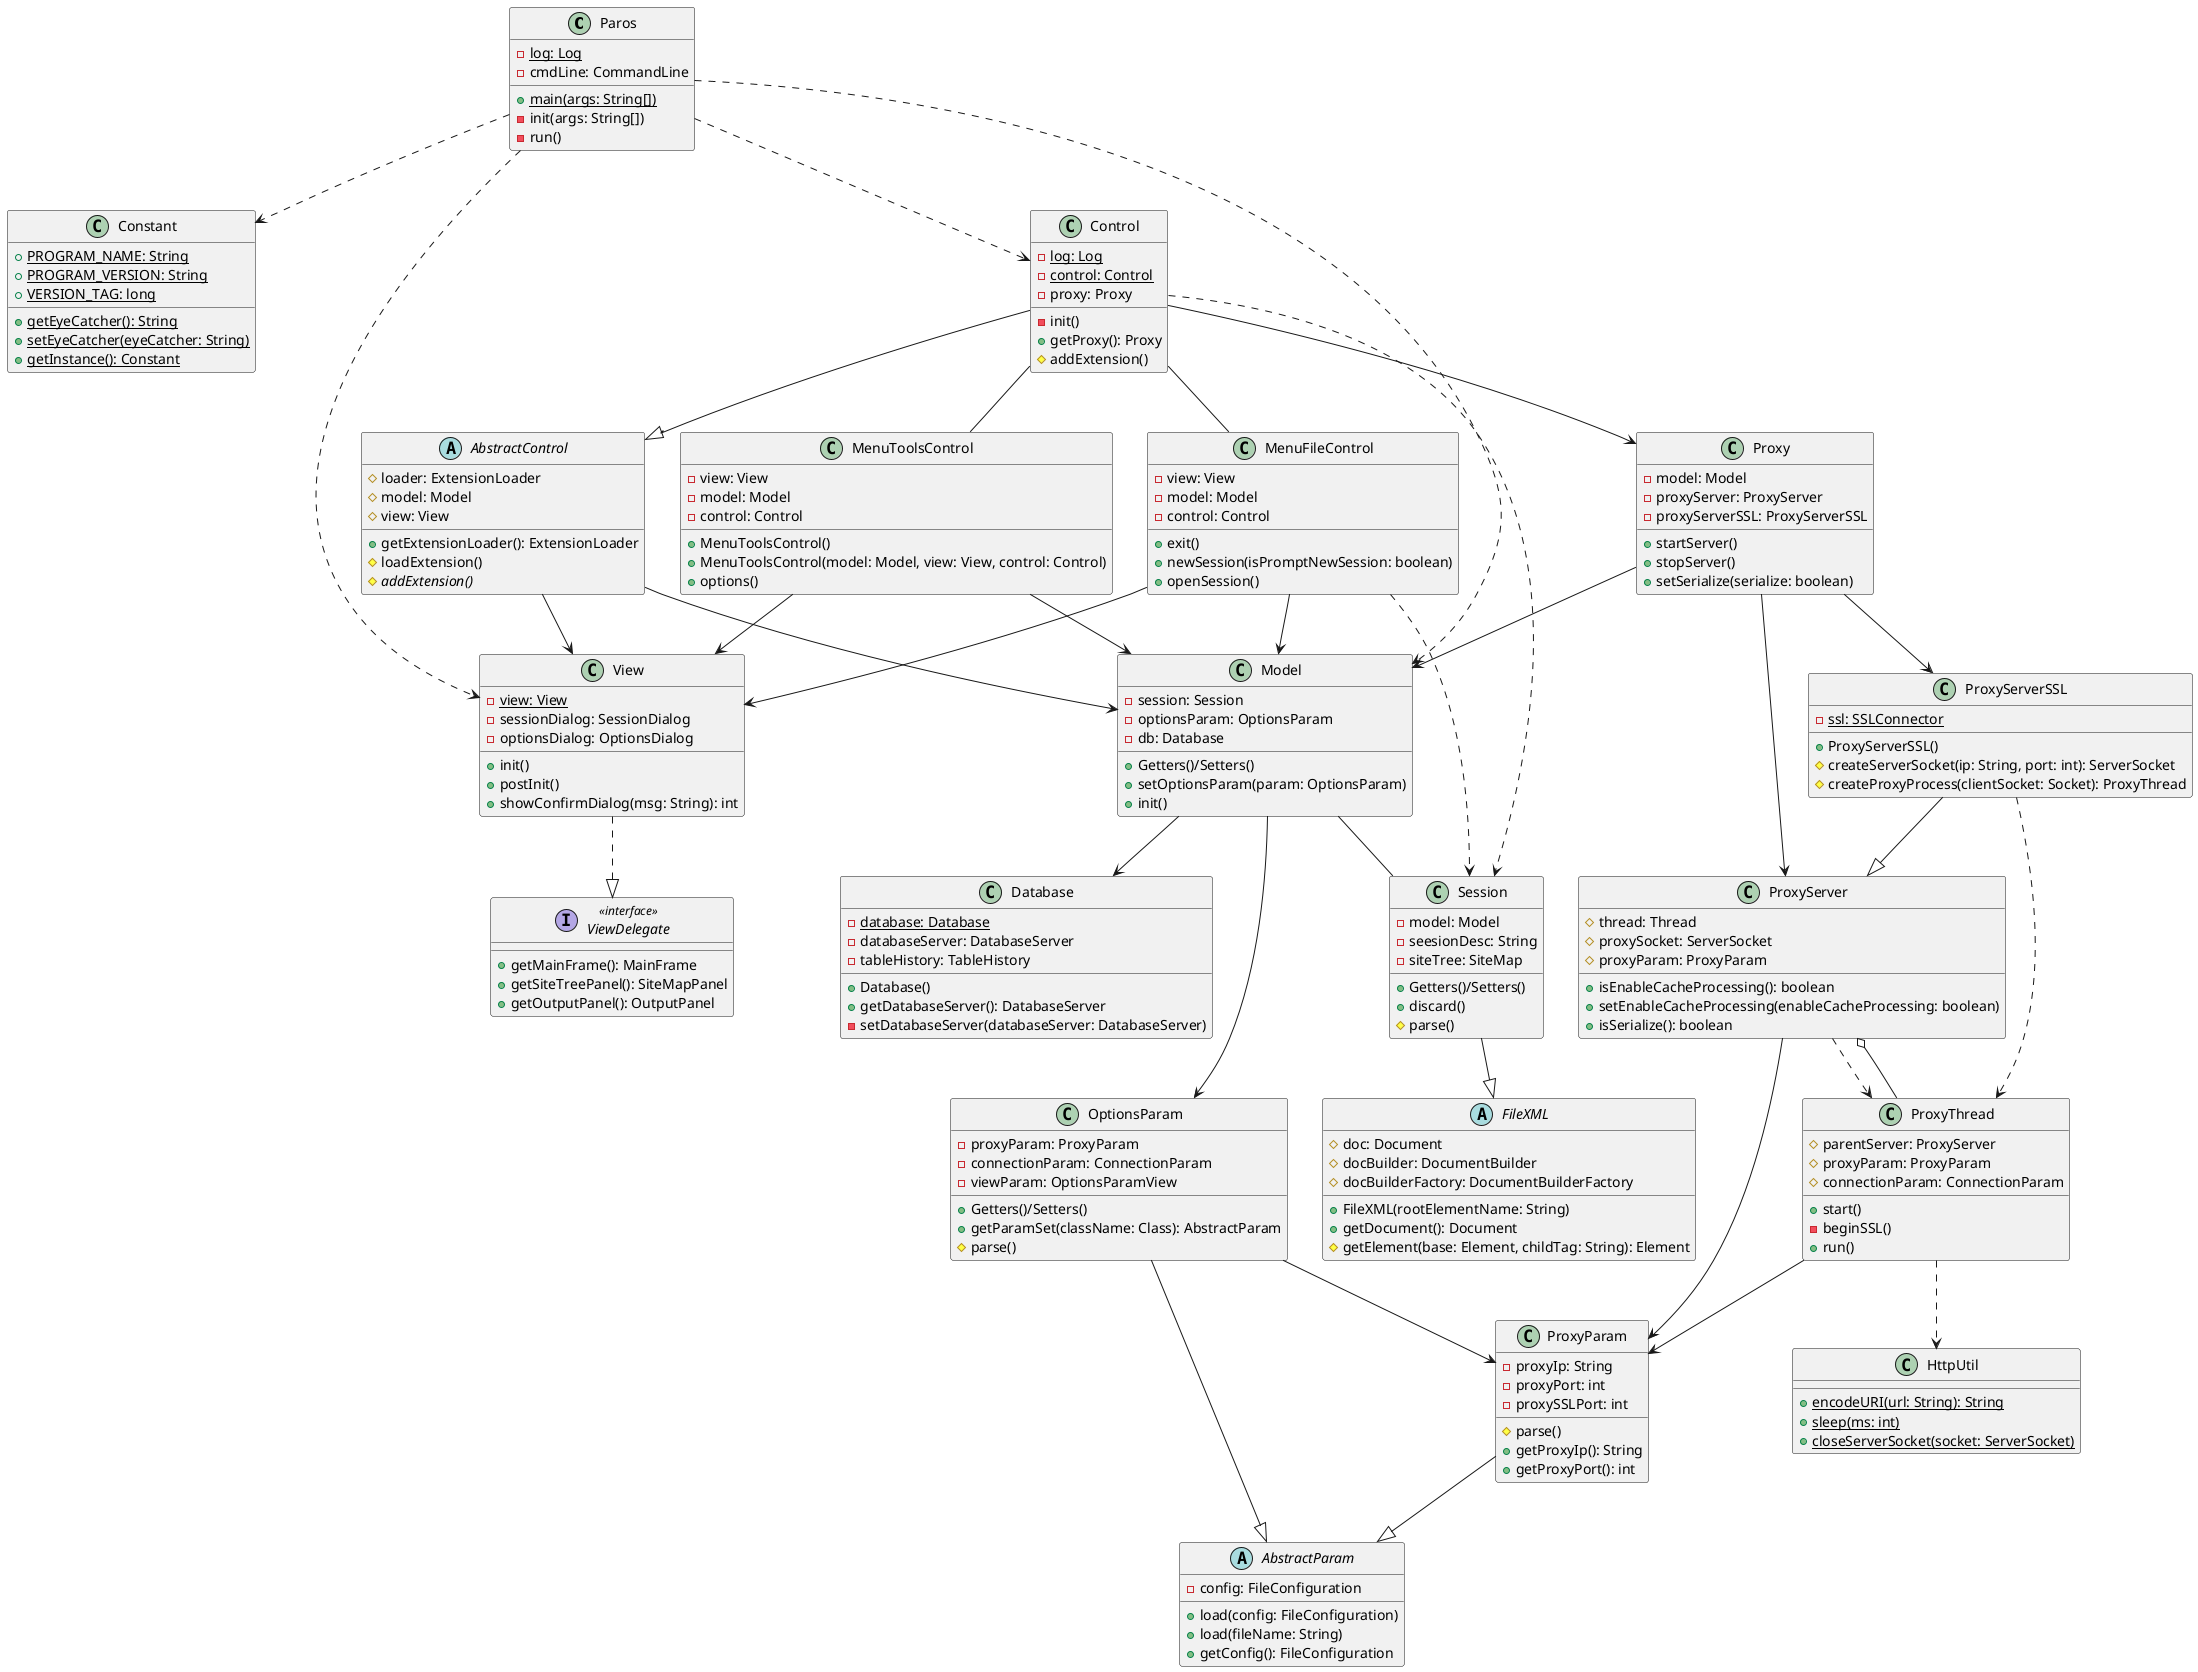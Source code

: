 @startuml paros-UML

Paros ..> Constant
Paros ..> Model
Paros ..> Control
Paros ..> View

Control --|> AbstractControl
Control --> Proxy
Control -- MenuFileControl
Control -- MenuToolsControl
Control ..> Session

AbstractControl --> Model
AbstractControl --> View

Proxy --> Model
Proxy --> ProxyServer
Proxy --> ProxyServerSSL

MenuFileControl --> View
MenuFileControl --> Model
MenuFileControl ..> Session

MenuToolsControl --> View
MenuToolsControl --> Model

Model -- Session
Model --> OptionsParam
Model --> Database

Session --|> FileXML

OptionsParam --|> AbstractParam
OptionsParam --> ProxyParam

ProxyServer --> ProxyParam
ProxyServer ..> ProxyThread

ProxyServerSSL --|> ProxyServer
ProxyServerSSL ..> ProxyThread

ProxyParam --|> AbstractParam

ProxyThread --o ProxyServer
ProxyThread --> ProxyParam
ProxyThread ..> HttpUtil

View ..|> ViewDelegate

class Paros {
    - {static} log: Log
    - cmdLine: CommandLine
    + {static} main(args: String[])
    - init(args: String[])
    - run()
}

class Constant {
    + {static} PROGRAM_NAME: String
    + {static} PROGRAM_VERSION: String
    + {static} VERSION_TAG: long
    + {static} getEyeCatcher(): String
    + {static} setEyeCatcher(eyeCatcher: String)
    + {static} getInstance(): Constant
}

abstract class FileXML {
    # doc: Document
    # docBuilder: DocumentBuilder
    # docBuilderFactory: DocumentBuilderFactory
    + FileXML(rootElementName: String)
    + getDocument(): Document
    # getElement(base: Element, childTag: String): Element
}

abstract class AbstractParam {
    - config: FileConfiguration
    + load(config: FileConfiguration)
    + load(fileName: String)
    + getConfig(): FileConfiguration
}

class Database {
    - {static} database: Database
    - databaseServer: DatabaseServer
    - tableHistory: TableHistory
    + Database()
    + getDatabaseServer(): DatabaseServer
    - setDatabaseServer(databaseServer: DatabaseServer)
}

class Control {
    - {static} log: Log
    - {static} control: Control
    - proxy: Proxy
    - init()
    + getProxy(): Proxy
    # addExtension()
}

abstract class AbstractControl {
    # loader: ExtensionLoader
    # model: Model
    # view: View
    + getExtensionLoader(): ExtensionLoader
    # loadExtension()
    # {abstract} addExtension()
}

class Proxy {
    - model: Model
    - proxyServer: ProxyServer
    - proxyServerSSL: ProxyServerSSL
    + startServer()
    + stopServer()
    + setSerialize(serialize: boolean)
}

class MenuFileControl {
    - view: View
    - model: Model
    - control: Control
    + exit()
    + newSession(isPromptNewSession: boolean)
    + openSession()
}

class MenuToolsControl {
    - view: View
    - model: Model
    - control: Control
    + MenuToolsControl()
    + MenuToolsControl(model: Model, view: View, control: Control)
    + options()
}

interface ViewDelegate <<interface>>{
    + getMainFrame(): MainFrame
    + getSiteTreePanel(): SiteMapPanel
    + getOutputPanel(): OutputPanel
}

class Model {
    - session: Session
    - optionsParam: OptionsParam
	- db: Database
    + Getters()/Setters()
    + setOptionsParam(param: OptionsParam)
    + init()
}

class Session {
    - model: Model
    - seesionDesc: String
    - siteTree: SiteMap
    + Getters()/Setters()
    + discard()
    # parse()
}

class OptionsParam {
    - proxyParam: ProxyParam
	- connectionParam: ConnectionParam
	- viewParam: OptionsParamView
    + Getters()/Setters()
    + getParamSet(className: Class): AbstractParam
    # parse()
}

class HttpUtil {
    + {static} encodeURI(url: String): String
    + {static} sleep(ms: int)
    + {static} closeServerSocket(socket: ServerSocket)
}

class ProxyServer {
    # thread: Thread
    # proxySocket: ServerSocket
    # proxyParam: ProxyParam
    + isEnableCacheProcessing(): boolean
    + setEnableCacheProcessing(enableCacheProcessing: boolean)
    + isSerialize(): boolean
}

class ProxyServerSSL {
    - {static} ssl: SSLConnector
    + ProxyServerSSL()
    # createServerSocket(ip: String, port: int): ServerSocket
    # createProxyProcess(clientSocket: Socket): ProxyThread
}

class ProxyParam {
    - proxyIp: String
    - proxyPort: int
    - proxySSLPort: int
    # parse()
    + getProxyIp(): String
    + getProxyPort(): int
}

class ProxyThread {
    # parentServer: ProxyServer
    # proxyParam: ProxyParam
    # connectionParam: ConnectionParam
    + start()
    - beginSSL()
    + run()
}

class View {
    - {static} view: View
    - sessionDialog: SessionDialog
    - optionsDialog: OptionsDialog
    + init()
    + postInit()
    + showConfirmDialog(msg: String): int
}
@enduml